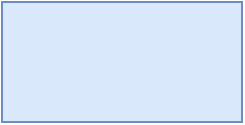 <mxfile version="14.6.13" type="github">
  <diagram name="Page-1" id="10a91c8b-09ff-31b1-d368-03940ed4cc9e">
    <mxGraphModel dx="1102" dy="643" grid="1" gridSize="10" guides="1" tooltips="1" connect="1" arrows="1" fold="1" page="1" pageScale="1" pageWidth="1100" pageHeight="850" background="#ffffff" math="0" shadow="0">
      <root>
        <mxCell id="0" />
        <mxCell id="1" parent="0" />
        <mxCell id="I65igAtpnOvJ3H7zNsh8-1" value="" style="rounded=0;whiteSpace=wrap;html=1;fillColor=#dae8fc;strokeColor=#6c8ebf;" vertex="1" parent="1">
          <mxGeometry x="430" y="425" width="120" height="60" as="geometry" />
        </mxCell>
      </root>
    </mxGraphModel>
  </diagram>
</mxfile>
